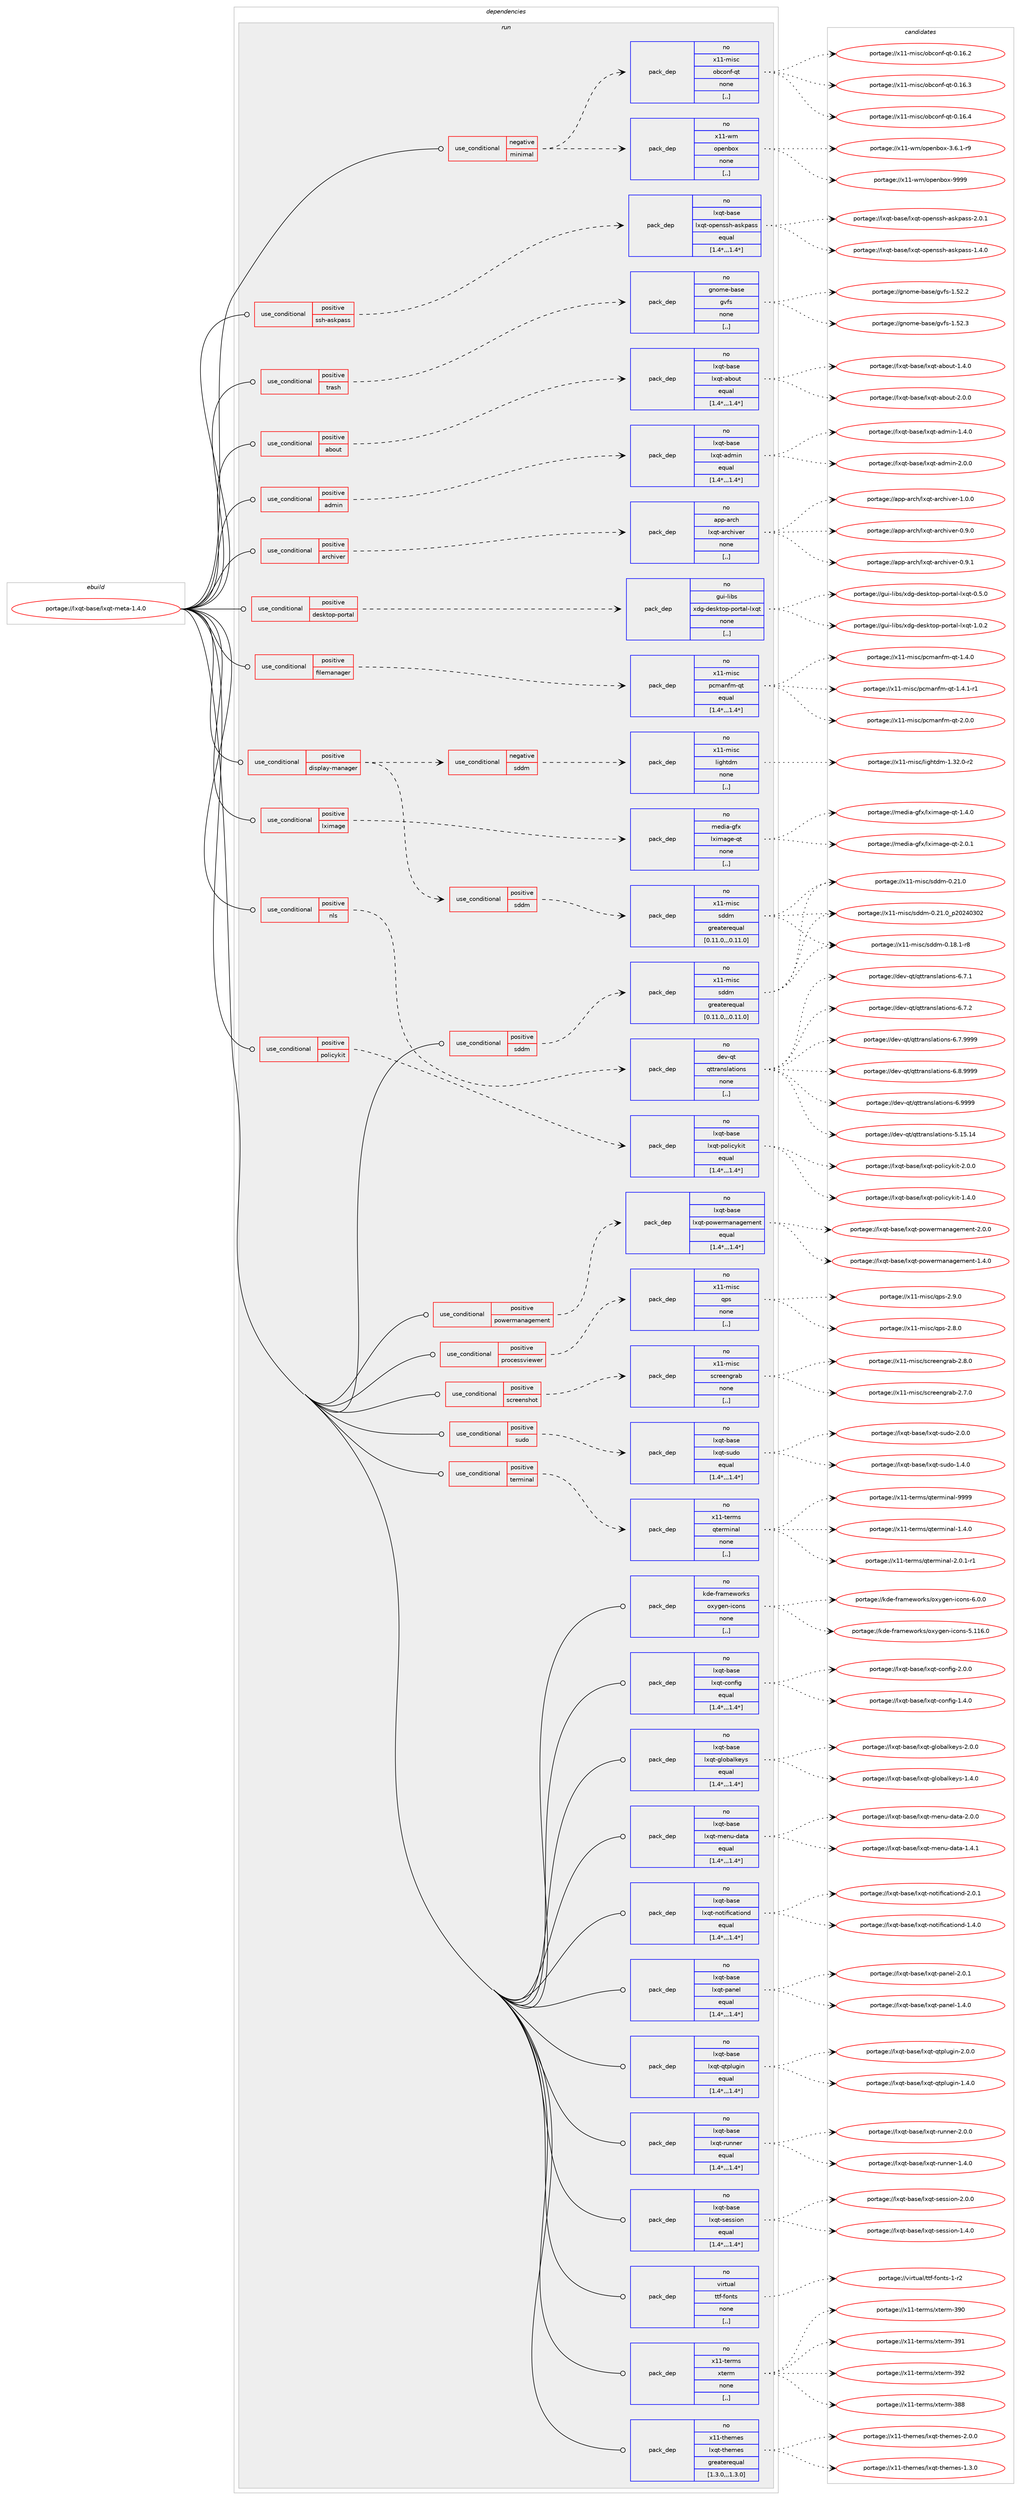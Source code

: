 digraph prolog {

# *************
# Graph options
# *************

newrank=true;
concentrate=true;
compound=true;
graph [rankdir=LR,fontname=Helvetica,fontsize=10,ranksep=1.5];#, ranksep=2.5, nodesep=0.2];
edge  [arrowhead=vee];
node  [fontname=Helvetica,fontsize=10];

# **********
# The ebuild
# **********

subgraph cluster_leftcol {
color=gray;
rank=same;
label=<<i>ebuild</i>>;
id [label="portage://lxqt-base/lxqt-meta-1.4.0", color=red, width=4, href="../lxqt-base/lxqt-meta-1.4.0.svg"];
}

# ****************
# The dependencies
# ****************

subgraph cluster_midcol {
color=gray;
label=<<i>dependencies</i>>;
subgraph cluster_compile {
fillcolor="#eeeeee";
style=filled;
label=<<i>compile</i>>;
}
subgraph cluster_compileandrun {
fillcolor="#eeeeee";
style=filled;
label=<<i>compile and run</i>>;
}
subgraph cluster_run {
fillcolor="#eeeeee";
style=filled;
label=<<i>run</i>>;
subgraph cond67218 {
dependency268289 [label=<<TABLE BORDER="0" CELLBORDER="1" CELLSPACING="0" CELLPADDING="4"><TR><TD ROWSPAN="3" CELLPADDING="10">use_conditional</TD></TR><TR><TD>negative</TD></TR><TR><TD>minimal</TD></TR></TABLE>>, shape=none, color=red];
subgraph pack198899 {
dependency268290 [label=<<TABLE BORDER="0" CELLBORDER="1" CELLSPACING="0" CELLPADDING="4" WIDTH="220"><TR><TD ROWSPAN="6" CELLPADDING="30">pack_dep</TD></TR><TR><TD WIDTH="110">no</TD></TR><TR><TD>x11-wm</TD></TR><TR><TD>openbox</TD></TR><TR><TD>none</TD></TR><TR><TD>[,,]</TD></TR></TABLE>>, shape=none, color=blue];
}
dependency268289:e -> dependency268290:w [weight=20,style="dashed",arrowhead="vee"];
subgraph pack198900 {
dependency268291 [label=<<TABLE BORDER="0" CELLBORDER="1" CELLSPACING="0" CELLPADDING="4" WIDTH="220"><TR><TD ROWSPAN="6" CELLPADDING="30">pack_dep</TD></TR><TR><TD WIDTH="110">no</TD></TR><TR><TD>x11-misc</TD></TR><TR><TD>obconf-qt</TD></TR><TR><TD>none</TD></TR><TR><TD>[,,]</TD></TR></TABLE>>, shape=none, color=blue];
}
dependency268289:e -> dependency268291:w [weight=20,style="dashed",arrowhead="vee"];
}
id:e -> dependency268289:w [weight=20,style="solid",arrowhead="odot"];
subgraph cond67219 {
dependency268292 [label=<<TABLE BORDER="0" CELLBORDER="1" CELLSPACING="0" CELLPADDING="4"><TR><TD ROWSPAN="3" CELLPADDING="10">use_conditional</TD></TR><TR><TD>positive</TD></TR><TR><TD>about</TD></TR></TABLE>>, shape=none, color=red];
subgraph pack198901 {
dependency268293 [label=<<TABLE BORDER="0" CELLBORDER="1" CELLSPACING="0" CELLPADDING="4" WIDTH="220"><TR><TD ROWSPAN="6" CELLPADDING="30">pack_dep</TD></TR><TR><TD WIDTH="110">no</TD></TR><TR><TD>lxqt-base</TD></TR><TR><TD>lxqt-about</TD></TR><TR><TD>equal</TD></TR><TR><TD>[1.4*,,,1.4*]</TD></TR></TABLE>>, shape=none, color=blue];
}
dependency268292:e -> dependency268293:w [weight=20,style="dashed",arrowhead="vee"];
}
id:e -> dependency268292:w [weight=20,style="solid",arrowhead="odot"];
subgraph cond67220 {
dependency268294 [label=<<TABLE BORDER="0" CELLBORDER="1" CELLSPACING="0" CELLPADDING="4"><TR><TD ROWSPAN="3" CELLPADDING="10">use_conditional</TD></TR><TR><TD>positive</TD></TR><TR><TD>admin</TD></TR></TABLE>>, shape=none, color=red];
subgraph pack198902 {
dependency268295 [label=<<TABLE BORDER="0" CELLBORDER="1" CELLSPACING="0" CELLPADDING="4" WIDTH="220"><TR><TD ROWSPAN="6" CELLPADDING="30">pack_dep</TD></TR><TR><TD WIDTH="110">no</TD></TR><TR><TD>lxqt-base</TD></TR><TR><TD>lxqt-admin</TD></TR><TR><TD>equal</TD></TR><TR><TD>[1.4*,,,1.4*]</TD></TR></TABLE>>, shape=none, color=blue];
}
dependency268294:e -> dependency268295:w [weight=20,style="dashed",arrowhead="vee"];
}
id:e -> dependency268294:w [weight=20,style="solid",arrowhead="odot"];
subgraph cond67221 {
dependency268296 [label=<<TABLE BORDER="0" CELLBORDER="1" CELLSPACING="0" CELLPADDING="4"><TR><TD ROWSPAN="3" CELLPADDING="10">use_conditional</TD></TR><TR><TD>positive</TD></TR><TR><TD>archiver</TD></TR></TABLE>>, shape=none, color=red];
subgraph pack198903 {
dependency268297 [label=<<TABLE BORDER="0" CELLBORDER="1" CELLSPACING="0" CELLPADDING="4" WIDTH="220"><TR><TD ROWSPAN="6" CELLPADDING="30">pack_dep</TD></TR><TR><TD WIDTH="110">no</TD></TR><TR><TD>app-arch</TD></TR><TR><TD>lxqt-archiver</TD></TR><TR><TD>none</TD></TR><TR><TD>[,,]</TD></TR></TABLE>>, shape=none, color=blue];
}
dependency268296:e -> dependency268297:w [weight=20,style="dashed",arrowhead="vee"];
}
id:e -> dependency268296:w [weight=20,style="solid",arrowhead="odot"];
subgraph cond67222 {
dependency268298 [label=<<TABLE BORDER="0" CELLBORDER="1" CELLSPACING="0" CELLPADDING="4"><TR><TD ROWSPAN="3" CELLPADDING="10">use_conditional</TD></TR><TR><TD>positive</TD></TR><TR><TD>desktop-portal</TD></TR></TABLE>>, shape=none, color=red];
subgraph pack198904 {
dependency268299 [label=<<TABLE BORDER="0" CELLBORDER="1" CELLSPACING="0" CELLPADDING="4" WIDTH="220"><TR><TD ROWSPAN="6" CELLPADDING="30">pack_dep</TD></TR><TR><TD WIDTH="110">no</TD></TR><TR><TD>gui-libs</TD></TR><TR><TD>xdg-desktop-portal-lxqt</TD></TR><TR><TD>none</TD></TR><TR><TD>[,,]</TD></TR></TABLE>>, shape=none, color=blue];
}
dependency268298:e -> dependency268299:w [weight=20,style="dashed",arrowhead="vee"];
}
id:e -> dependency268298:w [weight=20,style="solid",arrowhead="odot"];
subgraph cond67223 {
dependency268300 [label=<<TABLE BORDER="0" CELLBORDER="1" CELLSPACING="0" CELLPADDING="4"><TR><TD ROWSPAN="3" CELLPADDING="10">use_conditional</TD></TR><TR><TD>positive</TD></TR><TR><TD>display-manager</TD></TR></TABLE>>, shape=none, color=red];
subgraph cond67224 {
dependency268301 [label=<<TABLE BORDER="0" CELLBORDER="1" CELLSPACING="0" CELLPADDING="4"><TR><TD ROWSPAN="3" CELLPADDING="10">use_conditional</TD></TR><TR><TD>positive</TD></TR><TR><TD>sddm</TD></TR></TABLE>>, shape=none, color=red];
subgraph pack198905 {
dependency268302 [label=<<TABLE BORDER="0" CELLBORDER="1" CELLSPACING="0" CELLPADDING="4" WIDTH="220"><TR><TD ROWSPAN="6" CELLPADDING="30">pack_dep</TD></TR><TR><TD WIDTH="110">no</TD></TR><TR><TD>x11-misc</TD></TR><TR><TD>sddm</TD></TR><TR><TD>greaterequal</TD></TR><TR><TD>[0.11.0,,,0.11.0]</TD></TR></TABLE>>, shape=none, color=blue];
}
dependency268301:e -> dependency268302:w [weight=20,style="dashed",arrowhead="vee"];
}
dependency268300:e -> dependency268301:w [weight=20,style="dashed",arrowhead="vee"];
subgraph cond67225 {
dependency268303 [label=<<TABLE BORDER="0" CELLBORDER="1" CELLSPACING="0" CELLPADDING="4"><TR><TD ROWSPAN="3" CELLPADDING="10">use_conditional</TD></TR><TR><TD>negative</TD></TR><TR><TD>sddm</TD></TR></TABLE>>, shape=none, color=red];
subgraph pack198906 {
dependency268304 [label=<<TABLE BORDER="0" CELLBORDER="1" CELLSPACING="0" CELLPADDING="4" WIDTH="220"><TR><TD ROWSPAN="6" CELLPADDING="30">pack_dep</TD></TR><TR><TD WIDTH="110">no</TD></TR><TR><TD>x11-misc</TD></TR><TR><TD>lightdm</TD></TR><TR><TD>none</TD></TR><TR><TD>[,,]</TD></TR></TABLE>>, shape=none, color=blue];
}
dependency268303:e -> dependency268304:w [weight=20,style="dashed",arrowhead="vee"];
}
dependency268300:e -> dependency268303:w [weight=20,style="dashed",arrowhead="vee"];
}
id:e -> dependency268300:w [weight=20,style="solid",arrowhead="odot"];
subgraph cond67226 {
dependency268305 [label=<<TABLE BORDER="0" CELLBORDER="1" CELLSPACING="0" CELLPADDING="4"><TR><TD ROWSPAN="3" CELLPADDING="10">use_conditional</TD></TR><TR><TD>positive</TD></TR><TR><TD>filemanager</TD></TR></TABLE>>, shape=none, color=red];
subgraph pack198907 {
dependency268306 [label=<<TABLE BORDER="0" CELLBORDER="1" CELLSPACING="0" CELLPADDING="4" WIDTH="220"><TR><TD ROWSPAN="6" CELLPADDING="30">pack_dep</TD></TR><TR><TD WIDTH="110">no</TD></TR><TR><TD>x11-misc</TD></TR><TR><TD>pcmanfm-qt</TD></TR><TR><TD>equal</TD></TR><TR><TD>[1.4*,,,1.4*]</TD></TR></TABLE>>, shape=none, color=blue];
}
dependency268305:e -> dependency268306:w [weight=20,style="dashed",arrowhead="vee"];
}
id:e -> dependency268305:w [weight=20,style="solid",arrowhead="odot"];
subgraph cond67227 {
dependency268307 [label=<<TABLE BORDER="0" CELLBORDER="1" CELLSPACING="0" CELLPADDING="4"><TR><TD ROWSPAN="3" CELLPADDING="10">use_conditional</TD></TR><TR><TD>positive</TD></TR><TR><TD>lximage</TD></TR></TABLE>>, shape=none, color=red];
subgraph pack198908 {
dependency268308 [label=<<TABLE BORDER="0" CELLBORDER="1" CELLSPACING="0" CELLPADDING="4" WIDTH="220"><TR><TD ROWSPAN="6" CELLPADDING="30">pack_dep</TD></TR><TR><TD WIDTH="110">no</TD></TR><TR><TD>media-gfx</TD></TR><TR><TD>lximage-qt</TD></TR><TR><TD>none</TD></TR><TR><TD>[,,]</TD></TR></TABLE>>, shape=none, color=blue];
}
dependency268307:e -> dependency268308:w [weight=20,style="dashed",arrowhead="vee"];
}
id:e -> dependency268307:w [weight=20,style="solid",arrowhead="odot"];
subgraph cond67228 {
dependency268309 [label=<<TABLE BORDER="0" CELLBORDER="1" CELLSPACING="0" CELLPADDING="4"><TR><TD ROWSPAN="3" CELLPADDING="10">use_conditional</TD></TR><TR><TD>positive</TD></TR><TR><TD>nls</TD></TR></TABLE>>, shape=none, color=red];
subgraph pack198909 {
dependency268310 [label=<<TABLE BORDER="0" CELLBORDER="1" CELLSPACING="0" CELLPADDING="4" WIDTH="220"><TR><TD ROWSPAN="6" CELLPADDING="30">pack_dep</TD></TR><TR><TD WIDTH="110">no</TD></TR><TR><TD>dev-qt</TD></TR><TR><TD>qttranslations</TD></TR><TR><TD>none</TD></TR><TR><TD>[,,]</TD></TR></TABLE>>, shape=none, color=blue];
}
dependency268309:e -> dependency268310:w [weight=20,style="dashed",arrowhead="vee"];
}
id:e -> dependency268309:w [weight=20,style="solid",arrowhead="odot"];
subgraph cond67229 {
dependency268311 [label=<<TABLE BORDER="0" CELLBORDER="1" CELLSPACING="0" CELLPADDING="4"><TR><TD ROWSPAN="3" CELLPADDING="10">use_conditional</TD></TR><TR><TD>positive</TD></TR><TR><TD>policykit</TD></TR></TABLE>>, shape=none, color=red];
subgraph pack198910 {
dependency268312 [label=<<TABLE BORDER="0" CELLBORDER="1" CELLSPACING="0" CELLPADDING="4" WIDTH="220"><TR><TD ROWSPAN="6" CELLPADDING="30">pack_dep</TD></TR><TR><TD WIDTH="110">no</TD></TR><TR><TD>lxqt-base</TD></TR><TR><TD>lxqt-policykit</TD></TR><TR><TD>equal</TD></TR><TR><TD>[1.4*,,,1.4*]</TD></TR></TABLE>>, shape=none, color=blue];
}
dependency268311:e -> dependency268312:w [weight=20,style="dashed",arrowhead="vee"];
}
id:e -> dependency268311:w [weight=20,style="solid",arrowhead="odot"];
subgraph cond67230 {
dependency268313 [label=<<TABLE BORDER="0" CELLBORDER="1" CELLSPACING="0" CELLPADDING="4"><TR><TD ROWSPAN="3" CELLPADDING="10">use_conditional</TD></TR><TR><TD>positive</TD></TR><TR><TD>powermanagement</TD></TR></TABLE>>, shape=none, color=red];
subgraph pack198911 {
dependency268314 [label=<<TABLE BORDER="0" CELLBORDER="1" CELLSPACING="0" CELLPADDING="4" WIDTH="220"><TR><TD ROWSPAN="6" CELLPADDING="30">pack_dep</TD></TR><TR><TD WIDTH="110">no</TD></TR><TR><TD>lxqt-base</TD></TR><TR><TD>lxqt-powermanagement</TD></TR><TR><TD>equal</TD></TR><TR><TD>[1.4*,,,1.4*]</TD></TR></TABLE>>, shape=none, color=blue];
}
dependency268313:e -> dependency268314:w [weight=20,style="dashed",arrowhead="vee"];
}
id:e -> dependency268313:w [weight=20,style="solid",arrowhead="odot"];
subgraph cond67231 {
dependency268315 [label=<<TABLE BORDER="0" CELLBORDER="1" CELLSPACING="0" CELLPADDING="4"><TR><TD ROWSPAN="3" CELLPADDING="10">use_conditional</TD></TR><TR><TD>positive</TD></TR><TR><TD>processviewer</TD></TR></TABLE>>, shape=none, color=red];
subgraph pack198912 {
dependency268316 [label=<<TABLE BORDER="0" CELLBORDER="1" CELLSPACING="0" CELLPADDING="4" WIDTH="220"><TR><TD ROWSPAN="6" CELLPADDING="30">pack_dep</TD></TR><TR><TD WIDTH="110">no</TD></TR><TR><TD>x11-misc</TD></TR><TR><TD>qps</TD></TR><TR><TD>none</TD></TR><TR><TD>[,,]</TD></TR></TABLE>>, shape=none, color=blue];
}
dependency268315:e -> dependency268316:w [weight=20,style="dashed",arrowhead="vee"];
}
id:e -> dependency268315:w [weight=20,style="solid",arrowhead="odot"];
subgraph cond67232 {
dependency268317 [label=<<TABLE BORDER="0" CELLBORDER="1" CELLSPACING="0" CELLPADDING="4"><TR><TD ROWSPAN="3" CELLPADDING="10">use_conditional</TD></TR><TR><TD>positive</TD></TR><TR><TD>screenshot</TD></TR></TABLE>>, shape=none, color=red];
subgraph pack198913 {
dependency268318 [label=<<TABLE BORDER="0" CELLBORDER="1" CELLSPACING="0" CELLPADDING="4" WIDTH="220"><TR><TD ROWSPAN="6" CELLPADDING="30">pack_dep</TD></TR><TR><TD WIDTH="110">no</TD></TR><TR><TD>x11-misc</TD></TR><TR><TD>screengrab</TD></TR><TR><TD>none</TD></TR><TR><TD>[,,]</TD></TR></TABLE>>, shape=none, color=blue];
}
dependency268317:e -> dependency268318:w [weight=20,style="dashed",arrowhead="vee"];
}
id:e -> dependency268317:w [weight=20,style="solid",arrowhead="odot"];
subgraph cond67233 {
dependency268319 [label=<<TABLE BORDER="0" CELLBORDER="1" CELLSPACING="0" CELLPADDING="4"><TR><TD ROWSPAN="3" CELLPADDING="10">use_conditional</TD></TR><TR><TD>positive</TD></TR><TR><TD>sddm</TD></TR></TABLE>>, shape=none, color=red];
subgraph pack198914 {
dependency268320 [label=<<TABLE BORDER="0" CELLBORDER="1" CELLSPACING="0" CELLPADDING="4" WIDTH="220"><TR><TD ROWSPAN="6" CELLPADDING="30">pack_dep</TD></TR><TR><TD WIDTH="110">no</TD></TR><TR><TD>x11-misc</TD></TR><TR><TD>sddm</TD></TR><TR><TD>greaterequal</TD></TR><TR><TD>[0.11.0,,,0.11.0]</TD></TR></TABLE>>, shape=none, color=blue];
}
dependency268319:e -> dependency268320:w [weight=20,style="dashed",arrowhead="vee"];
}
id:e -> dependency268319:w [weight=20,style="solid",arrowhead="odot"];
subgraph cond67234 {
dependency268321 [label=<<TABLE BORDER="0" CELLBORDER="1" CELLSPACING="0" CELLPADDING="4"><TR><TD ROWSPAN="3" CELLPADDING="10">use_conditional</TD></TR><TR><TD>positive</TD></TR><TR><TD>ssh-askpass</TD></TR></TABLE>>, shape=none, color=red];
subgraph pack198915 {
dependency268322 [label=<<TABLE BORDER="0" CELLBORDER="1" CELLSPACING="0" CELLPADDING="4" WIDTH="220"><TR><TD ROWSPAN="6" CELLPADDING="30">pack_dep</TD></TR><TR><TD WIDTH="110">no</TD></TR><TR><TD>lxqt-base</TD></TR><TR><TD>lxqt-openssh-askpass</TD></TR><TR><TD>equal</TD></TR><TR><TD>[1.4*,,,1.4*]</TD></TR></TABLE>>, shape=none, color=blue];
}
dependency268321:e -> dependency268322:w [weight=20,style="dashed",arrowhead="vee"];
}
id:e -> dependency268321:w [weight=20,style="solid",arrowhead="odot"];
subgraph cond67235 {
dependency268323 [label=<<TABLE BORDER="0" CELLBORDER="1" CELLSPACING="0" CELLPADDING="4"><TR><TD ROWSPAN="3" CELLPADDING="10">use_conditional</TD></TR><TR><TD>positive</TD></TR><TR><TD>sudo</TD></TR></TABLE>>, shape=none, color=red];
subgraph pack198916 {
dependency268324 [label=<<TABLE BORDER="0" CELLBORDER="1" CELLSPACING="0" CELLPADDING="4" WIDTH="220"><TR><TD ROWSPAN="6" CELLPADDING="30">pack_dep</TD></TR><TR><TD WIDTH="110">no</TD></TR><TR><TD>lxqt-base</TD></TR><TR><TD>lxqt-sudo</TD></TR><TR><TD>equal</TD></TR><TR><TD>[1.4*,,,1.4*]</TD></TR></TABLE>>, shape=none, color=blue];
}
dependency268323:e -> dependency268324:w [weight=20,style="dashed",arrowhead="vee"];
}
id:e -> dependency268323:w [weight=20,style="solid",arrowhead="odot"];
subgraph cond67236 {
dependency268325 [label=<<TABLE BORDER="0" CELLBORDER="1" CELLSPACING="0" CELLPADDING="4"><TR><TD ROWSPAN="3" CELLPADDING="10">use_conditional</TD></TR><TR><TD>positive</TD></TR><TR><TD>terminal</TD></TR></TABLE>>, shape=none, color=red];
subgraph pack198917 {
dependency268326 [label=<<TABLE BORDER="0" CELLBORDER="1" CELLSPACING="0" CELLPADDING="4" WIDTH="220"><TR><TD ROWSPAN="6" CELLPADDING="30">pack_dep</TD></TR><TR><TD WIDTH="110">no</TD></TR><TR><TD>x11-terms</TD></TR><TR><TD>qterminal</TD></TR><TR><TD>none</TD></TR><TR><TD>[,,]</TD></TR></TABLE>>, shape=none, color=blue];
}
dependency268325:e -> dependency268326:w [weight=20,style="dashed",arrowhead="vee"];
}
id:e -> dependency268325:w [weight=20,style="solid",arrowhead="odot"];
subgraph cond67237 {
dependency268327 [label=<<TABLE BORDER="0" CELLBORDER="1" CELLSPACING="0" CELLPADDING="4"><TR><TD ROWSPAN="3" CELLPADDING="10">use_conditional</TD></TR><TR><TD>positive</TD></TR><TR><TD>trash</TD></TR></TABLE>>, shape=none, color=red];
subgraph pack198918 {
dependency268328 [label=<<TABLE BORDER="0" CELLBORDER="1" CELLSPACING="0" CELLPADDING="4" WIDTH="220"><TR><TD ROWSPAN="6" CELLPADDING="30">pack_dep</TD></TR><TR><TD WIDTH="110">no</TD></TR><TR><TD>gnome-base</TD></TR><TR><TD>gvfs</TD></TR><TR><TD>none</TD></TR><TR><TD>[,,]</TD></TR></TABLE>>, shape=none, color=blue];
}
dependency268327:e -> dependency268328:w [weight=20,style="dashed",arrowhead="vee"];
}
id:e -> dependency268327:w [weight=20,style="solid",arrowhead="odot"];
subgraph pack198919 {
dependency268329 [label=<<TABLE BORDER="0" CELLBORDER="1" CELLSPACING="0" CELLPADDING="4" WIDTH="220"><TR><TD ROWSPAN="6" CELLPADDING="30">pack_dep</TD></TR><TR><TD WIDTH="110">no</TD></TR><TR><TD>kde-frameworks</TD></TR><TR><TD>oxygen-icons</TD></TR><TR><TD>none</TD></TR><TR><TD>[,,]</TD></TR></TABLE>>, shape=none, color=blue];
}
id:e -> dependency268329:w [weight=20,style="solid",arrowhead="odot"];
subgraph pack198920 {
dependency268330 [label=<<TABLE BORDER="0" CELLBORDER="1" CELLSPACING="0" CELLPADDING="4" WIDTH="220"><TR><TD ROWSPAN="6" CELLPADDING="30">pack_dep</TD></TR><TR><TD WIDTH="110">no</TD></TR><TR><TD>lxqt-base</TD></TR><TR><TD>lxqt-config</TD></TR><TR><TD>equal</TD></TR><TR><TD>[1.4*,,,1.4*]</TD></TR></TABLE>>, shape=none, color=blue];
}
id:e -> dependency268330:w [weight=20,style="solid",arrowhead="odot"];
subgraph pack198921 {
dependency268331 [label=<<TABLE BORDER="0" CELLBORDER="1" CELLSPACING="0" CELLPADDING="4" WIDTH="220"><TR><TD ROWSPAN="6" CELLPADDING="30">pack_dep</TD></TR><TR><TD WIDTH="110">no</TD></TR><TR><TD>lxqt-base</TD></TR><TR><TD>lxqt-globalkeys</TD></TR><TR><TD>equal</TD></TR><TR><TD>[1.4*,,,1.4*]</TD></TR></TABLE>>, shape=none, color=blue];
}
id:e -> dependency268331:w [weight=20,style="solid",arrowhead="odot"];
subgraph pack198922 {
dependency268332 [label=<<TABLE BORDER="0" CELLBORDER="1" CELLSPACING="0" CELLPADDING="4" WIDTH="220"><TR><TD ROWSPAN="6" CELLPADDING="30">pack_dep</TD></TR><TR><TD WIDTH="110">no</TD></TR><TR><TD>lxqt-base</TD></TR><TR><TD>lxqt-menu-data</TD></TR><TR><TD>equal</TD></TR><TR><TD>[1.4*,,,1.4*]</TD></TR></TABLE>>, shape=none, color=blue];
}
id:e -> dependency268332:w [weight=20,style="solid",arrowhead="odot"];
subgraph pack198923 {
dependency268333 [label=<<TABLE BORDER="0" CELLBORDER="1" CELLSPACING="0" CELLPADDING="4" WIDTH="220"><TR><TD ROWSPAN="6" CELLPADDING="30">pack_dep</TD></TR><TR><TD WIDTH="110">no</TD></TR><TR><TD>lxqt-base</TD></TR><TR><TD>lxqt-notificationd</TD></TR><TR><TD>equal</TD></TR><TR><TD>[1.4*,,,1.4*]</TD></TR></TABLE>>, shape=none, color=blue];
}
id:e -> dependency268333:w [weight=20,style="solid",arrowhead="odot"];
subgraph pack198924 {
dependency268334 [label=<<TABLE BORDER="0" CELLBORDER="1" CELLSPACING="0" CELLPADDING="4" WIDTH="220"><TR><TD ROWSPAN="6" CELLPADDING="30">pack_dep</TD></TR><TR><TD WIDTH="110">no</TD></TR><TR><TD>lxqt-base</TD></TR><TR><TD>lxqt-panel</TD></TR><TR><TD>equal</TD></TR><TR><TD>[1.4*,,,1.4*]</TD></TR></TABLE>>, shape=none, color=blue];
}
id:e -> dependency268334:w [weight=20,style="solid",arrowhead="odot"];
subgraph pack198925 {
dependency268335 [label=<<TABLE BORDER="0" CELLBORDER="1" CELLSPACING="0" CELLPADDING="4" WIDTH="220"><TR><TD ROWSPAN="6" CELLPADDING="30">pack_dep</TD></TR><TR><TD WIDTH="110">no</TD></TR><TR><TD>lxqt-base</TD></TR><TR><TD>lxqt-qtplugin</TD></TR><TR><TD>equal</TD></TR><TR><TD>[1.4*,,,1.4*]</TD></TR></TABLE>>, shape=none, color=blue];
}
id:e -> dependency268335:w [weight=20,style="solid",arrowhead="odot"];
subgraph pack198926 {
dependency268336 [label=<<TABLE BORDER="0" CELLBORDER="1" CELLSPACING="0" CELLPADDING="4" WIDTH="220"><TR><TD ROWSPAN="6" CELLPADDING="30">pack_dep</TD></TR><TR><TD WIDTH="110">no</TD></TR><TR><TD>lxqt-base</TD></TR><TR><TD>lxqt-runner</TD></TR><TR><TD>equal</TD></TR><TR><TD>[1.4*,,,1.4*]</TD></TR></TABLE>>, shape=none, color=blue];
}
id:e -> dependency268336:w [weight=20,style="solid",arrowhead="odot"];
subgraph pack198927 {
dependency268337 [label=<<TABLE BORDER="0" CELLBORDER="1" CELLSPACING="0" CELLPADDING="4" WIDTH="220"><TR><TD ROWSPAN="6" CELLPADDING="30">pack_dep</TD></TR><TR><TD WIDTH="110">no</TD></TR><TR><TD>lxqt-base</TD></TR><TR><TD>lxqt-session</TD></TR><TR><TD>equal</TD></TR><TR><TD>[1.4*,,,1.4*]</TD></TR></TABLE>>, shape=none, color=blue];
}
id:e -> dependency268337:w [weight=20,style="solid",arrowhead="odot"];
subgraph pack198928 {
dependency268338 [label=<<TABLE BORDER="0" CELLBORDER="1" CELLSPACING="0" CELLPADDING="4" WIDTH="220"><TR><TD ROWSPAN="6" CELLPADDING="30">pack_dep</TD></TR><TR><TD WIDTH="110">no</TD></TR><TR><TD>virtual</TD></TR><TR><TD>ttf-fonts</TD></TR><TR><TD>none</TD></TR><TR><TD>[,,]</TD></TR></TABLE>>, shape=none, color=blue];
}
id:e -> dependency268338:w [weight=20,style="solid",arrowhead="odot"];
subgraph pack198929 {
dependency268339 [label=<<TABLE BORDER="0" CELLBORDER="1" CELLSPACING="0" CELLPADDING="4" WIDTH="220"><TR><TD ROWSPAN="6" CELLPADDING="30">pack_dep</TD></TR><TR><TD WIDTH="110">no</TD></TR><TR><TD>x11-terms</TD></TR><TR><TD>xterm</TD></TR><TR><TD>none</TD></TR><TR><TD>[,,]</TD></TR></TABLE>>, shape=none, color=blue];
}
id:e -> dependency268339:w [weight=20,style="solid",arrowhead="odot"];
subgraph pack198930 {
dependency268340 [label=<<TABLE BORDER="0" CELLBORDER="1" CELLSPACING="0" CELLPADDING="4" WIDTH="220"><TR><TD ROWSPAN="6" CELLPADDING="30">pack_dep</TD></TR><TR><TD WIDTH="110">no</TD></TR><TR><TD>x11-themes</TD></TR><TR><TD>lxqt-themes</TD></TR><TR><TD>greaterequal</TD></TR><TR><TD>[1.3.0,,,1.3.0]</TD></TR></TABLE>>, shape=none, color=blue];
}
id:e -> dependency268340:w [weight=20,style="solid",arrowhead="odot"];
}
}

# **************
# The candidates
# **************

subgraph cluster_choices {
rank=same;
color=gray;
label=<<i>candidates</i>>;

subgraph choice198899 {
color=black;
nodesep=1;
choice12049494511910947111112101110981111204551465446494511457 [label="portage://x11-wm/openbox-3.6.1-r9", color=red, width=4,href="../x11-wm/openbox-3.6.1-r9.svg"];
choice12049494511910947111112101110981111204557575757 [label="portage://x11-wm/openbox-9999", color=red, width=4,href="../x11-wm/openbox-9999.svg"];
dependency268290:e -> choice12049494511910947111112101110981111204551465446494511457:w [style=dotted,weight="100"];
dependency268290:e -> choice12049494511910947111112101110981111204557575757:w [style=dotted,weight="100"];
}
subgraph choice198900 {
color=black;
nodesep=1;
choice120494945109105115994711198991111101024511311645484649544650 [label="portage://x11-misc/obconf-qt-0.16.2", color=red, width=4,href="../x11-misc/obconf-qt-0.16.2.svg"];
choice120494945109105115994711198991111101024511311645484649544651 [label="portage://x11-misc/obconf-qt-0.16.3", color=red, width=4,href="../x11-misc/obconf-qt-0.16.3.svg"];
choice120494945109105115994711198991111101024511311645484649544652 [label="portage://x11-misc/obconf-qt-0.16.4", color=red, width=4,href="../x11-misc/obconf-qt-0.16.4.svg"];
dependency268291:e -> choice120494945109105115994711198991111101024511311645484649544650:w [style=dotted,weight="100"];
dependency268291:e -> choice120494945109105115994711198991111101024511311645484649544651:w [style=dotted,weight="100"];
dependency268291:e -> choice120494945109105115994711198991111101024511311645484649544652:w [style=dotted,weight="100"];
}
subgraph choice198901 {
color=black;
nodesep=1;
choice10812011311645989711510147108120113116459798111117116454946524648 [label="portage://lxqt-base/lxqt-about-1.4.0", color=red, width=4,href="../lxqt-base/lxqt-about-1.4.0.svg"];
choice10812011311645989711510147108120113116459798111117116455046484648 [label="portage://lxqt-base/lxqt-about-2.0.0", color=red, width=4,href="../lxqt-base/lxqt-about-2.0.0.svg"];
dependency268293:e -> choice10812011311645989711510147108120113116459798111117116454946524648:w [style=dotted,weight="100"];
dependency268293:e -> choice10812011311645989711510147108120113116459798111117116455046484648:w [style=dotted,weight="100"];
}
subgraph choice198902 {
color=black;
nodesep=1;
choice108120113116459897115101471081201131164597100109105110454946524648 [label="portage://lxqt-base/lxqt-admin-1.4.0", color=red, width=4,href="../lxqt-base/lxqt-admin-1.4.0.svg"];
choice108120113116459897115101471081201131164597100109105110455046484648 [label="portage://lxqt-base/lxqt-admin-2.0.0", color=red, width=4,href="../lxqt-base/lxqt-admin-2.0.0.svg"];
dependency268295:e -> choice108120113116459897115101471081201131164597100109105110454946524648:w [style=dotted,weight="100"];
dependency268295:e -> choice108120113116459897115101471081201131164597100109105110455046484648:w [style=dotted,weight="100"];
}
subgraph choice198903 {
color=black;
nodesep=1;
choice9711211245971149910447108120113116459711499104105118101114454846574648 [label="portage://app-arch/lxqt-archiver-0.9.0", color=red, width=4,href="../app-arch/lxqt-archiver-0.9.0.svg"];
choice9711211245971149910447108120113116459711499104105118101114454846574649 [label="portage://app-arch/lxqt-archiver-0.9.1", color=red, width=4,href="../app-arch/lxqt-archiver-0.9.1.svg"];
choice9711211245971149910447108120113116459711499104105118101114454946484648 [label="portage://app-arch/lxqt-archiver-1.0.0", color=red, width=4,href="../app-arch/lxqt-archiver-1.0.0.svg"];
dependency268297:e -> choice9711211245971149910447108120113116459711499104105118101114454846574648:w [style=dotted,weight="100"];
dependency268297:e -> choice9711211245971149910447108120113116459711499104105118101114454846574649:w [style=dotted,weight="100"];
dependency268297:e -> choice9711211245971149910447108120113116459711499104105118101114454946484648:w [style=dotted,weight="100"];
}
subgraph choice198904 {
color=black;
nodesep=1;
choice10311710545108105981154712010010345100101115107116111112451121111141169710845108120113116454846534648 [label="portage://gui-libs/xdg-desktop-portal-lxqt-0.5.0", color=red, width=4,href="../gui-libs/xdg-desktop-portal-lxqt-0.5.0.svg"];
choice10311710545108105981154712010010345100101115107116111112451121111141169710845108120113116454946484650 [label="portage://gui-libs/xdg-desktop-portal-lxqt-1.0.2", color=red, width=4,href="../gui-libs/xdg-desktop-portal-lxqt-1.0.2.svg"];
dependency268299:e -> choice10311710545108105981154712010010345100101115107116111112451121111141169710845108120113116454846534648:w [style=dotted,weight="100"];
dependency268299:e -> choice10311710545108105981154712010010345100101115107116111112451121111141169710845108120113116454946484650:w [style=dotted,weight="100"];
}
subgraph choice198905 {
color=black;
nodesep=1;
choice1204949451091051159947115100100109454846495646494511456 [label="portage://x11-misc/sddm-0.18.1-r8", color=red, width=4,href="../x11-misc/sddm-0.18.1-r8.svg"];
choice120494945109105115994711510010010945484650494648 [label="portage://x11-misc/sddm-0.21.0", color=red, width=4,href="../x11-misc/sddm-0.21.0.svg"];
choice120494945109105115994711510010010945484650494648951125048505248514850 [label="portage://x11-misc/sddm-0.21.0_p20240302", color=red, width=4,href="../x11-misc/sddm-0.21.0_p20240302.svg"];
dependency268302:e -> choice1204949451091051159947115100100109454846495646494511456:w [style=dotted,weight="100"];
dependency268302:e -> choice120494945109105115994711510010010945484650494648:w [style=dotted,weight="100"];
dependency268302:e -> choice120494945109105115994711510010010945484650494648951125048505248514850:w [style=dotted,weight="100"];
}
subgraph choice198906 {
color=black;
nodesep=1;
choice1204949451091051159947108105103104116100109454946515046484511450 [label="portage://x11-misc/lightdm-1.32.0-r2", color=red, width=4,href="../x11-misc/lightdm-1.32.0-r2.svg"];
dependency268304:e -> choice1204949451091051159947108105103104116100109454946515046484511450:w [style=dotted,weight="100"];
}
subgraph choice198907 {
color=black;
nodesep=1;
choice1204949451091051159947112991099711010210945113116454946524648 [label="portage://x11-misc/pcmanfm-qt-1.4.0", color=red, width=4,href="../x11-misc/pcmanfm-qt-1.4.0.svg"];
choice12049494510910511599471129910997110102109451131164549465246494511449 [label="portage://x11-misc/pcmanfm-qt-1.4.1-r1", color=red, width=4,href="../x11-misc/pcmanfm-qt-1.4.1-r1.svg"];
choice1204949451091051159947112991099711010210945113116455046484648 [label="portage://x11-misc/pcmanfm-qt-2.0.0", color=red, width=4,href="../x11-misc/pcmanfm-qt-2.0.0.svg"];
dependency268306:e -> choice1204949451091051159947112991099711010210945113116454946524648:w [style=dotted,weight="100"];
dependency268306:e -> choice12049494510910511599471129910997110102109451131164549465246494511449:w [style=dotted,weight="100"];
dependency268306:e -> choice1204949451091051159947112991099711010210945113116455046484648:w [style=dotted,weight="100"];
}
subgraph choice198908 {
color=black;
nodesep=1;
choice1091011001059745103102120471081201051099710310145113116454946524648 [label="portage://media-gfx/lximage-qt-1.4.0", color=red, width=4,href="../media-gfx/lximage-qt-1.4.0.svg"];
choice1091011001059745103102120471081201051099710310145113116455046484649 [label="portage://media-gfx/lximage-qt-2.0.1", color=red, width=4,href="../media-gfx/lximage-qt-2.0.1.svg"];
dependency268308:e -> choice1091011001059745103102120471081201051099710310145113116454946524648:w [style=dotted,weight="100"];
dependency268308:e -> choice1091011001059745103102120471081201051099710310145113116455046484649:w [style=dotted,weight="100"];
}
subgraph choice198909 {
color=black;
nodesep=1;
choice100101118451131164711311611611497110115108971161051111101154553464953464952 [label="portage://dev-qt/qttranslations-5.15.14", color=red, width=4,href="../dev-qt/qttranslations-5.15.14.svg"];
choice10010111845113116471131161161149711011510897116105111110115455446554649 [label="portage://dev-qt/qttranslations-6.7.1", color=red, width=4,href="../dev-qt/qttranslations-6.7.1.svg"];
choice10010111845113116471131161161149711011510897116105111110115455446554650 [label="portage://dev-qt/qttranslations-6.7.2", color=red, width=4,href="../dev-qt/qttranslations-6.7.2.svg"];
choice10010111845113116471131161161149711011510897116105111110115455446554657575757 [label="portage://dev-qt/qttranslations-6.7.9999", color=red, width=4,href="../dev-qt/qttranslations-6.7.9999.svg"];
choice10010111845113116471131161161149711011510897116105111110115455446564657575757 [label="portage://dev-qt/qttranslations-6.8.9999", color=red, width=4,href="../dev-qt/qttranslations-6.8.9999.svg"];
choice1001011184511311647113116116114971101151089711610511111011545544657575757 [label="portage://dev-qt/qttranslations-6.9999", color=red, width=4,href="../dev-qt/qttranslations-6.9999.svg"];
dependency268310:e -> choice100101118451131164711311611611497110115108971161051111101154553464953464952:w [style=dotted,weight="100"];
dependency268310:e -> choice10010111845113116471131161161149711011510897116105111110115455446554649:w [style=dotted,weight="100"];
dependency268310:e -> choice10010111845113116471131161161149711011510897116105111110115455446554650:w [style=dotted,weight="100"];
dependency268310:e -> choice10010111845113116471131161161149711011510897116105111110115455446554657575757:w [style=dotted,weight="100"];
dependency268310:e -> choice10010111845113116471131161161149711011510897116105111110115455446564657575757:w [style=dotted,weight="100"];
dependency268310:e -> choice1001011184511311647113116116114971101151089711610511111011545544657575757:w [style=dotted,weight="100"];
}
subgraph choice198910 {
color=black;
nodesep=1;
choice108120113116459897115101471081201131164511211110810599121107105116454946524648 [label="portage://lxqt-base/lxqt-policykit-1.4.0", color=red, width=4,href="../lxqt-base/lxqt-policykit-1.4.0.svg"];
choice108120113116459897115101471081201131164511211110810599121107105116455046484648 [label="portage://lxqt-base/lxqt-policykit-2.0.0", color=red, width=4,href="../lxqt-base/lxqt-policykit-2.0.0.svg"];
dependency268312:e -> choice108120113116459897115101471081201131164511211110810599121107105116454946524648:w [style=dotted,weight="100"];
dependency268312:e -> choice108120113116459897115101471081201131164511211110810599121107105116455046484648:w [style=dotted,weight="100"];
}
subgraph choice198911 {
color=black;
nodesep=1;
choice10812011311645989711510147108120113116451121111191011141099711097103101109101110116454946524648 [label="portage://lxqt-base/lxqt-powermanagement-1.4.0", color=red, width=4,href="../lxqt-base/lxqt-powermanagement-1.4.0.svg"];
choice10812011311645989711510147108120113116451121111191011141099711097103101109101110116455046484648 [label="portage://lxqt-base/lxqt-powermanagement-2.0.0", color=red, width=4,href="../lxqt-base/lxqt-powermanagement-2.0.0.svg"];
dependency268314:e -> choice10812011311645989711510147108120113116451121111191011141099711097103101109101110116454946524648:w [style=dotted,weight="100"];
dependency268314:e -> choice10812011311645989711510147108120113116451121111191011141099711097103101109101110116455046484648:w [style=dotted,weight="100"];
}
subgraph choice198912 {
color=black;
nodesep=1;
choice1204949451091051159947113112115455046564648 [label="portage://x11-misc/qps-2.8.0", color=red, width=4,href="../x11-misc/qps-2.8.0.svg"];
choice1204949451091051159947113112115455046574648 [label="portage://x11-misc/qps-2.9.0", color=red, width=4,href="../x11-misc/qps-2.9.0.svg"];
dependency268316:e -> choice1204949451091051159947113112115455046564648:w [style=dotted,weight="100"];
dependency268316:e -> choice1204949451091051159947113112115455046574648:w [style=dotted,weight="100"];
}
subgraph choice198913 {
color=black;
nodesep=1;
choice1204949451091051159947115991141011011101031149798455046554648 [label="portage://x11-misc/screengrab-2.7.0", color=red, width=4,href="../x11-misc/screengrab-2.7.0.svg"];
choice1204949451091051159947115991141011011101031149798455046564648 [label="portage://x11-misc/screengrab-2.8.0", color=red, width=4,href="../x11-misc/screengrab-2.8.0.svg"];
dependency268318:e -> choice1204949451091051159947115991141011011101031149798455046554648:w [style=dotted,weight="100"];
dependency268318:e -> choice1204949451091051159947115991141011011101031149798455046564648:w [style=dotted,weight="100"];
}
subgraph choice198914 {
color=black;
nodesep=1;
choice1204949451091051159947115100100109454846495646494511456 [label="portage://x11-misc/sddm-0.18.1-r8", color=red, width=4,href="../x11-misc/sddm-0.18.1-r8.svg"];
choice120494945109105115994711510010010945484650494648 [label="portage://x11-misc/sddm-0.21.0", color=red, width=4,href="../x11-misc/sddm-0.21.0.svg"];
choice120494945109105115994711510010010945484650494648951125048505248514850 [label="portage://x11-misc/sddm-0.21.0_p20240302", color=red, width=4,href="../x11-misc/sddm-0.21.0_p20240302.svg"];
dependency268320:e -> choice1204949451091051159947115100100109454846495646494511456:w [style=dotted,weight="100"];
dependency268320:e -> choice120494945109105115994711510010010945484650494648:w [style=dotted,weight="100"];
dependency268320:e -> choice120494945109105115994711510010010945484650494648951125048505248514850:w [style=dotted,weight="100"];
}
subgraph choice198915 {
color=black;
nodesep=1;
choice1081201131164598971151014710812011311645111112101110115115104459711510711297115115454946524648 [label="portage://lxqt-base/lxqt-openssh-askpass-1.4.0", color=red, width=4,href="../lxqt-base/lxqt-openssh-askpass-1.4.0.svg"];
choice1081201131164598971151014710812011311645111112101110115115104459711510711297115115455046484649 [label="portage://lxqt-base/lxqt-openssh-askpass-2.0.1", color=red, width=4,href="../lxqt-base/lxqt-openssh-askpass-2.0.1.svg"];
dependency268322:e -> choice1081201131164598971151014710812011311645111112101110115115104459711510711297115115454946524648:w [style=dotted,weight="100"];
dependency268322:e -> choice1081201131164598971151014710812011311645111112101110115115104459711510711297115115455046484649:w [style=dotted,weight="100"];
}
subgraph choice198916 {
color=black;
nodesep=1;
choice1081201131164598971151014710812011311645115117100111454946524648 [label="portage://lxqt-base/lxqt-sudo-1.4.0", color=red, width=4,href="../lxqt-base/lxqt-sudo-1.4.0.svg"];
choice1081201131164598971151014710812011311645115117100111455046484648 [label="portage://lxqt-base/lxqt-sudo-2.0.0", color=red, width=4,href="../lxqt-base/lxqt-sudo-2.0.0.svg"];
dependency268324:e -> choice1081201131164598971151014710812011311645115117100111454946524648:w [style=dotted,weight="100"];
dependency268324:e -> choice1081201131164598971151014710812011311645115117100111455046484648:w [style=dotted,weight="100"];
}
subgraph choice198917 {
color=black;
nodesep=1;
choice1204949451161011141091154711311610111410910511097108454946524648 [label="portage://x11-terms/qterminal-1.4.0", color=red, width=4,href="../x11-terms/qterminal-1.4.0.svg"];
choice12049494511610111410911547113116101114109105110971084550464846494511449 [label="portage://x11-terms/qterminal-2.0.1-r1", color=red, width=4,href="../x11-terms/qterminal-2.0.1-r1.svg"];
choice12049494511610111410911547113116101114109105110971084557575757 [label="portage://x11-terms/qterminal-9999", color=red, width=4,href="../x11-terms/qterminal-9999.svg"];
dependency268326:e -> choice1204949451161011141091154711311610111410910511097108454946524648:w [style=dotted,weight="100"];
dependency268326:e -> choice12049494511610111410911547113116101114109105110971084550464846494511449:w [style=dotted,weight="100"];
dependency268326:e -> choice12049494511610111410911547113116101114109105110971084557575757:w [style=dotted,weight="100"];
}
subgraph choice198918 {
color=black;
nodesep=1;
choice1031101111091014598971151014710311810211545494653504650 [label="portage://gnome-base/gvfs-1.52.2", color=red, width=4,href="../gnome-base/gvfs-1.52.2.svg"];
choice1031101111091014598971151014710311810211545494653504651 [label="portage://gnome-base/gvfs-1.52.3", color=red, width=4,href="../gnome-base/gvfs-1.52.3.svg"];
dependency268328:e -> choice1031101111091014598971151014710311810211545494653504650:w [style=dotted,weight="100"];
dependency268328:e -> choice1031101111091014598971151014710311810211545494653504651:w [style=dotted,weight="100"];
}
subgraph choice198919 {
color=black;
nodesep=1;
choice10710010145102114971091011191111141071154711112012110310111045105991111101154553464949544648 [label="portage://kde-frameworks/oxygen-icons-5.116.0", color=red, width=4,href="../kde-frameworks/oxygen-icons-5.116.0.svg"];
choice1071001014510211497109101119111114107115471111201211031011104510599111110115455446484648 [label="portage://kde-frameworks/oxygen-icons-6.0.0", color=red, width=4,href="../kde-frameworks/oxygen-icons-6.0.0.svg"];
dependency268329:e -> choice10710010145102114971091011191111141071154711112012110310111045105991111101154553464949544648:w [style=dotted,weight="100"];
dependency268329:e -> choice1071001014510211497109101119111114107115471111201211031011104510599111110115455446484648:w [style=dotted,weight="100"];
}
subgraph choice198920 {
color=black;
nodesep=1;
choice108120113116459897115101471081201131164599111110102105103454946524648 [label="portage://lxqt-base/lxqt-config-1.4.0", color=red, width=4,href="../lxqt-base/lxqt-config-1.4.0.svg"];
choice108120113116459897115101471081201131164599111110102105103455046484648 [label="portage://lxqt-base/lxqt-config-2.0.0", color=red, width=4,href="../lxqt-base/lxqt-config-2.0.0.svg"];
dependency268330:e -> choice108120113116459897115101471081201131164599111110102105103454946524648:w [style=dotted,weight="100"];
dependency268330:e -> choice108120113116459897115101471081201131164599111110102105103455046484648:w [style=dotted,weight="100"];
}
subgraph choice198921 {
color=black;
nodesep=1;
choice10812011311645989711510147108120113116451031081119897108107101121115454946524648 [label="portage://lxqt-base/lxqt-globalkeys-1.4.0", color=red, width=4,href="../lxqt-base/lxqt-globalkeys-1.4.0.svg"];
choice10812011311645989711510147108120113116451031081119897108107101121115455046484648 [label="portage://lxqt-base/lxqt-globalkeys-2.0.0", color=red, width=4,href="../lxqt-base/lxqt-globalkeys-2.0.0.svg"];
dependency268331:e -> choice10812011311645989711510147108120113116451031081119897108107101121115454946524648:w [style=dotted,weight="100"];
dependency268331:e -> choice10812011311645989711510147108120113116451031081119897108107101121115455046484648:w [style=dotted,weight="100"];
}
subgraph choice198922 {
color=black;
nodesep=1;
choice1081201131164598971151014710812011311645109101110117451009711697454946524649 [label="portage://lxqt-base/lxqt-menu-data-1.4.1", color=red, width=4,href="../lxqt-base/lxqt-menu-data-1.4.1.svg"];
choice1081201131164598971151014710812011311645109101110117451009711697455046484648 [label="portage://lxqt-base/lxqt-menu-data-2.0.0", color=red, width=4,href="../lxqt-base/lxqt-menu-data-2.0.0.svg"];
dependency268332:e -> choice1081201131164598971151014710812011311645109101110117451009711697454946524649:w [style=dotted,weight="100"];
dependency268332:e -> choice1081201131164598971151014710812011311645109101110117451009711697455046484648:w [style=dotted,weight="100"];
}
subgraph choice198923 {
color=black;
nodesep=1;
choice10812011311645989711510147108120113116451101111161051021059997116105111110100454946524648 [label="portage://lxqt-base/lxqt-notificationd-1.4.0", color=red, width=4,href="../lxqt-base/lxqt-notificationd-1.4.0.svg"];
choice10812011311645989711510147108120113116451101111161051021059997116105111110100455046484649 [label="portage://lxqt-base/lxqt-notificationd-2.0.1", color=red, width=4,href="../lxqt-base/lxqt-notificationd-2.0.1.svg"];
dependency268333:e -> choice10812011311645989711510147108120113116451101111161051021059997116105111110100454946524648:w [style=dotted,weight="100"];
dependency268333:e -> choice10812011311645989711510147108120113116451101111161051021059997116105111110100455046484649:w [style=dotted,weight="100"];
}
subgraph choice198924 {
color=black;
nodesep=1;
choice108120113116459897115101471081201131164511297110101108454946524648 [label="portage://lxqt-base/lxqt-panel-1.4.0", color=red, width=4,href="../lxqt-base/lxqt-panel-1.4.0.svg"];
choice108120113116459897115101471081201131164511297110101108455046484649 [label="portage://lxqt-base/lxqt-panel-2.0.1", color=red, width=4,href="../lxqt-base/lxqt-panel-2.0.1.svg"];
dependency268334:e -> choice108120113116459897115101471081201131164511297110101108454946524648:w [style=dotted,weight="100"];
dependency268334:e -> choice108120113116459897115101471081201131164511297110101108455046484649:w [style=dotted,weight="100"];
}
subgraph choice198925 {
color=black;
nodesep=1;
choice1081201131164598971151014710812011311645113116112108117103105110454946524648 [label="portage://lxqt-base/lxqt-qtplugin-1.4.0", color=red, width=4,href="../lxqt-base/lxqt-qtplugin-1.4.0.svg"];
choice1081201131164598971151014710812011311645113116112108117103105110455046484648 [label="portage://lxqt-base/lxqt-qtplugin-2.0.0", color=red, width=4,href="../lxqt-base/lxqt-qtplugin-2.0.0.svg"];
dependency268335:e -> choice1081201131164598971151014710812011311645113116112108117103105110454946524648:w [style=dotted,weight="100"];
dependency268335:e -> choice1081201131164598971151014710812011311645113116112108117103105110455046484648:w [style=dotted,weight="100"];
}
subgraph choice198926 {
color=black;
nodesep=1;
choice1081201131164598971151014710812011311645114117110110101114454946524648 [label="portage://lxqt-base/lxqt-runner-1.4.0", color=red, width=4,href="../lxqt-base/lxqt-runner-1.4.0.svg"];
choice1081201131164598971151014710812011311645114117110110101114455046484648 [label="portage://lxqt-base/lxqt-runner-2.0.0", color=red, width=4,href="../lxqt-base/lxqt-runner-2.0.0.svg"];
dependency268336:e -> choice1081201131164598971151014710812011311645114117110110101114454946524648:w [style=dotted,weight="100"];
dependency268336:e -> choice1081201131164598971151014710812011311645114117110110101114455046484648:w [style=dotted,weight="100"];
}
subgraph choice198927 {
color=black;
nodesep=1;
choice1081201131164598971151014710812011311645115101115115105111110454946524648 [label="portage://lxqt-base/lxqt-session-1.4.0", color=red, width=4,href="../lxqt-base/lxqt-session-1.4.0.svg"];
choice1081201131164598971151014710812011311645115101115115105111110455046484648 [label="portage://lxqt-base/lxqt-session-2.0.0", color=red, width=4,href="../lxqt-base/lxqt-session-2.0.0.svg"];
dependency268337:e -> choice1081201131164598971151014710812011311645115101115115105111110454946524648:w [style=dotted,weight="100"];
dependency268337:e -> choice1081201131164598971151014710812011311645115101115115105111110455046484648:w [style=dotted,weight="100"];
}
subgraph choice198928 {
color=black;
nodesep=1;
choice11810511411611797108471161161024510211111011611545494511450 [label="portage://virtual/ttf-fonts-1-r2", color=red, width=4,href="../virtual/ttf-fonts-1-r2.svg"];
dependency268338:e -> choice11810511411611797108471161161024510211111011611545494511450:w [style=dotted,weight="100"];
}
subgraph choice198929 {
color=black;
nodesep=1;
choice1204949451161011141091154712011610111410945515656 [label="portage://x11-terms/xterm-388", color=red, width=4,href="../x11-terms/xterm-388.svg"];
choice1204949451161011141091154712011610111410945515748 [label="portage://x11-terms/xterm-390", color=red, width=4,href="../x11-terms/xterm-390.svg"];
choice1204949451161011141091154712011610111410945515749 [label="portage://x11-terms/xterm-391", color=red, width=4,href="../x11-terms/xterm-391.svg"];
choice1204949451161011141091154712011610111410945515750 [label="portage://x11-terms/xterm-392", color=red, width=4,href="../x11-terms/xterm-392.svg"];
dependency268339:e -> choice1204949451161011141091154712011610111410945515656:w [style=dotted,weight="100"];
dependency268339:e -> choice1204949451161011141091154712011610111410945515748:w [style=dotted,weight="100"];
dependency268339:e -> choice1204949451161011141091154712011610111410945515749:w [style=dotted,weight="100"];
dependency268339:e -> choice1204949451161011141091154712011610111410945515750:w [style=dotted,weight="100"];
}
subgraph choice198930 {
color=black;
nodesep=1;
choice1204949451161041011091011154710812011311645116104101109101115454946514648 [label="portage://x11-themes/lxqt-themes-1.3.0", color=red, width=4,href="../x11-themes/lxqt-themes-1.3.0.svg"];
choice1204949451161041011091011154710812011311645116104101109101115455046484648 [label="portage://x11-themes/lxqt-themes-2.0.0", color=red, width=4,href="../x11-themes/lxqt-themes-2.0.0.svg"];
dependency268340:e -> choice1204949451161041011091011154710812011311645116104101109101115454946514648:w [style=dotted,weight="100"];
dependency268340:e -> choice1204949451161041011091011154710812011311645116104101109101115455046484648:w [style=dotted,weight="100"];
}
}

}
